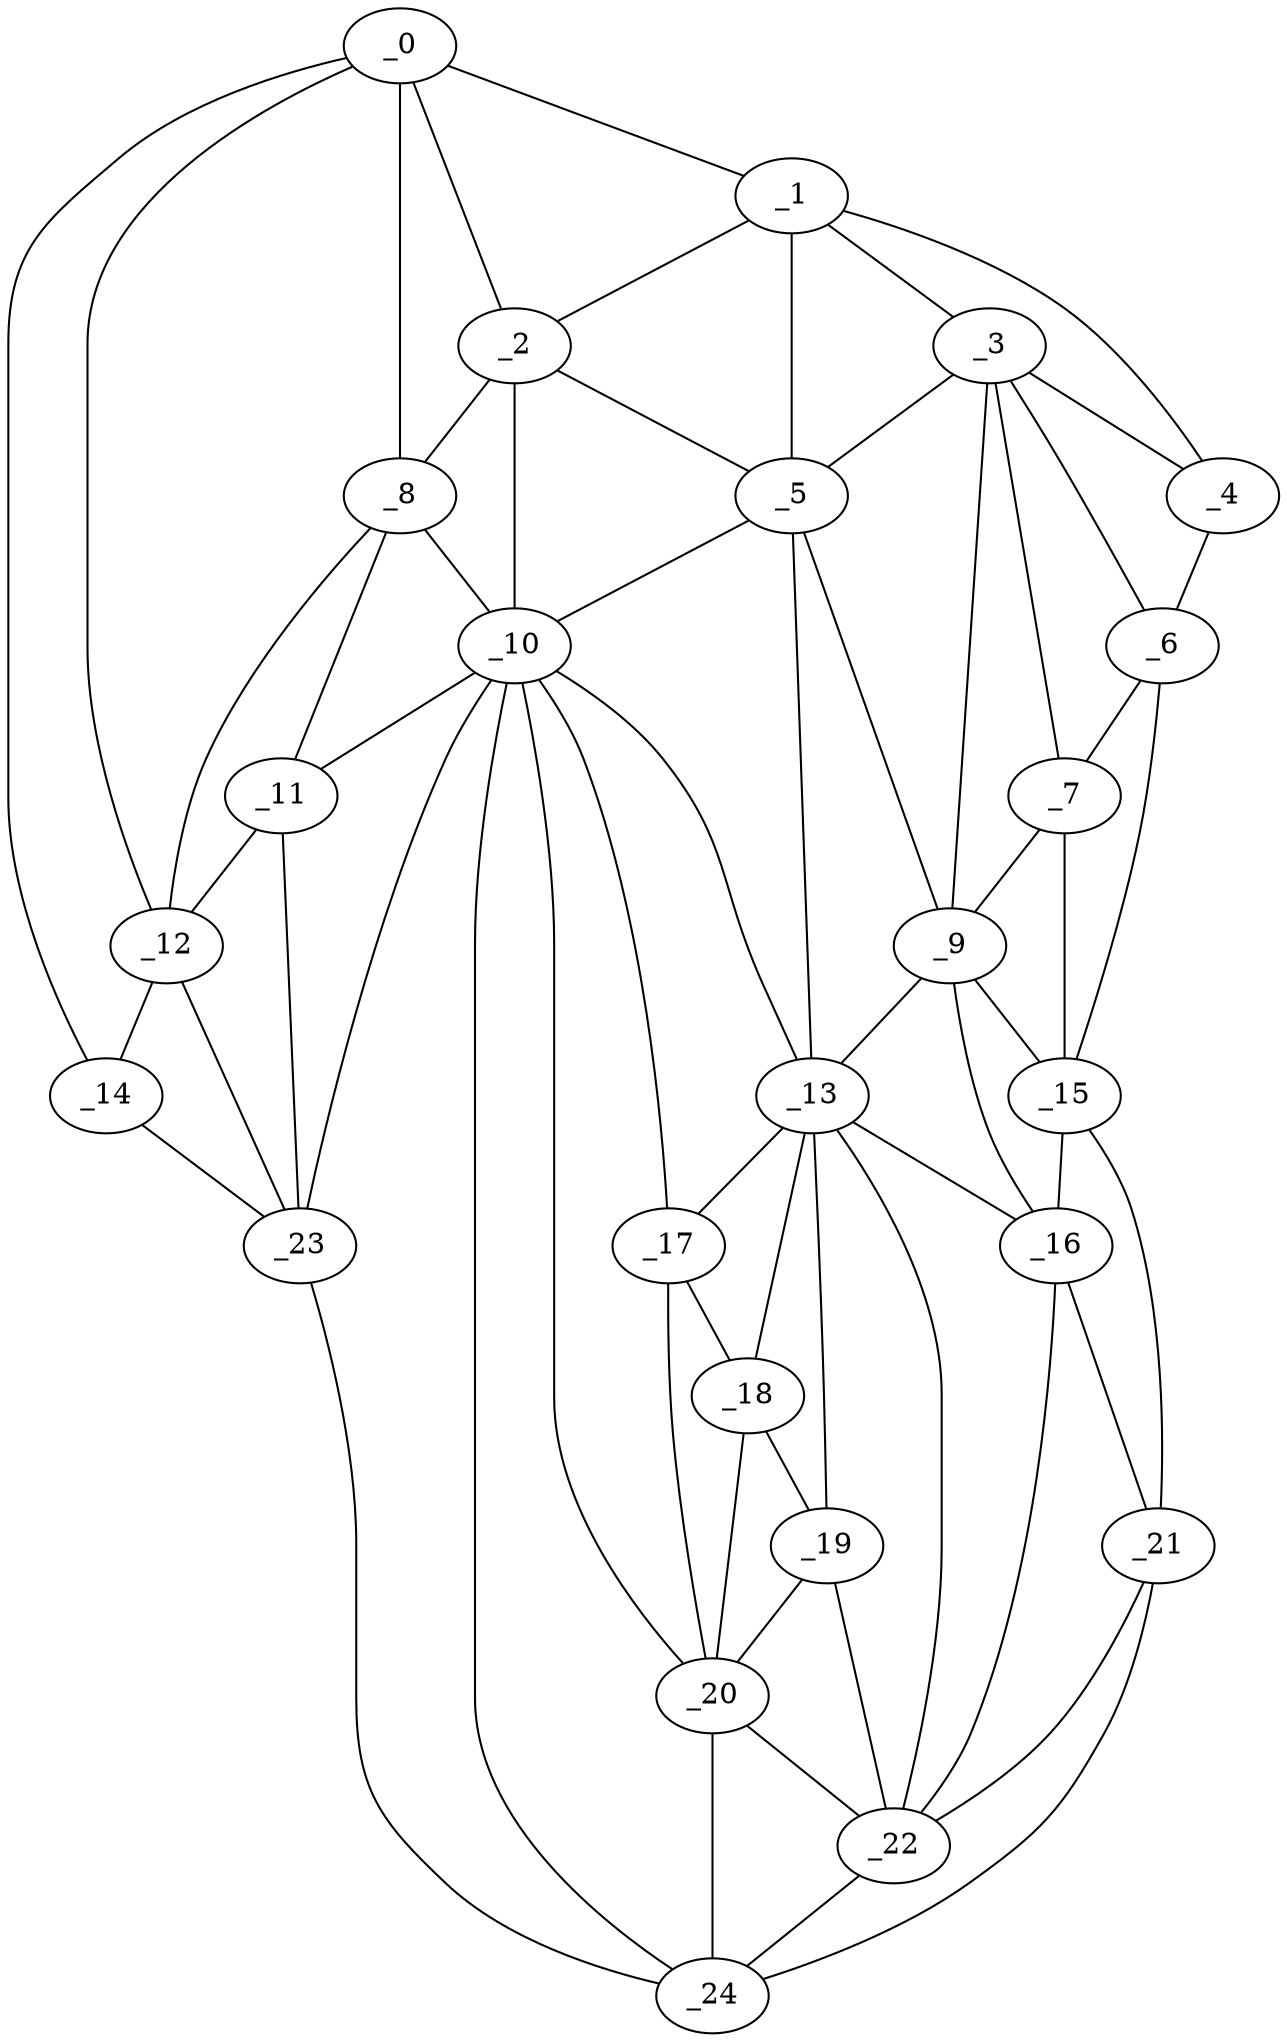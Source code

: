 graph "obj20__285.gxl" {
	_0	 [x=23,
		y=117];
	_1	 [x=36,
		y=7];
	_0 -- _1	 [valence=1];
	_2	 [x=38,
		y=91];
	_0 -- _2	 [valence=2];
	_8	 [x=75,
		y=95];
	_0 -- _8	 [valence=2];
	_12	 [x=85,
		y=114];
	_0 -- _12	 [valence=2];
	_14	 [x=89,
		y=122];
	_0 -- _14	 [valence=1];
	_1 -- _2	 [valence=1];
	_3	 [x=51,
		y=30];
	_1 -- _3	 [valence=2];
	_4	 [x=53,
		y=3];
	_1 -- _4	 [valence=1];
	_5	 [x=53,
		y=38];
	_1 -- _5	 [valence=2];
	_2 -- _5	 [valence=2];
	_2 -- _8	 [valence=2];
	_10	 [x=85,
		y=79];
	_2 -- _10	 [valence=2];
	_3 -- _4	 [valence=2];
	_3 -- _5	 [valence=1];
	_6	 [x=63,
		y=3];
	_3 -- _6	 [valence=1];
	_7	 [x=75,
		y=12];
	_3 -- _7	 [valence=2];
	_9	 [x=82,
		y=17];
	_3 -- _9	 [valence=2];
	_4 -- _6	 [valence=1];
	_5 -- _9	 [valence=2];
	_5 -- _10	 [valence=2];
	_13	 [x=89,
		y=44];
	_5 -- _13	 [valence=1];
	_6 -- _7	 [valence=2];
	_15	 [x=91,
		y=22];
	_6 -- _15	 [valence=1];
	_7 -- _9	 [valence=2];
	_7 -- _15	 [valence=2];
	_8 -- _10	 [valence=2];
	_11	 [x=85,
		y=105];
	_8 -- _11	 [valence=2];
	_8 -- _12	 [valence=1];
	_9 -- _13	 [valence=2];
	_9 -- _15	 [valence=2];
	_16	 [x=93,
		y=33];
	_9 -- _16	 [valence=2];
	_10 -- _11	 [valence=2];
	_10 -- _13	 [valence=2];
	_17	 [x=93,
		y=70];
	_10 -- _17	 [valence=1];
	_20	 [x=101,
		y=74];
	_10 -- _20	 [valence=2];
	_23	 [x=103,
		y=97];
	_10 -- _23	 [valence=1];
	_24	 [x=108,
		y=86];
	_10 -- _24	 [valence=1];
	_11 -- _12	 [valence=2];
	_11 -- _23	 [valence=2];
	_12 -- _14	 [valence=1];
	_12 -- _23	 [valence=1];
	_13 -- _16	 [valence=2];
	_13 -- _17	 [valence=2];
	_18	 [x=95,
		y=51];
	_13 -- _18	 [valence=1];
	_19	 [x=98,
		y=47];
	_13 -- _19	 [valence=2];
	_22	 [x=102,
		y=41];
	_13 -- _22	 [valence=2];
	_14 -- _23	 [valence=1];
	_15 -- _16	 [valence=2];
	_21	 [x=102,
		y=31];
	_15 -- _21	 [valence=1];
	_16 -- _21	 [valence=1];
	_16 -- _22	 [valence=2];
	_17 -- _18	 [valence=2];
	_17 -- _20	 [valence=1];
	_18 -- _19	 [valence=2];
	_18 -- _20	 [valence=1];
	_19 -- _20	 [valence=2];
	_19 -- _22	 [valence=2];
	_20 -- _22	 [valence=1];
	_20 -- _24	 [valence=1];
	_21 -- _22	 [valence=1];
	_21 -- _24	 [valence=1];
	_22 -- _24	 [valence=2];
	_23 -- _24	 [valence=1];
}

